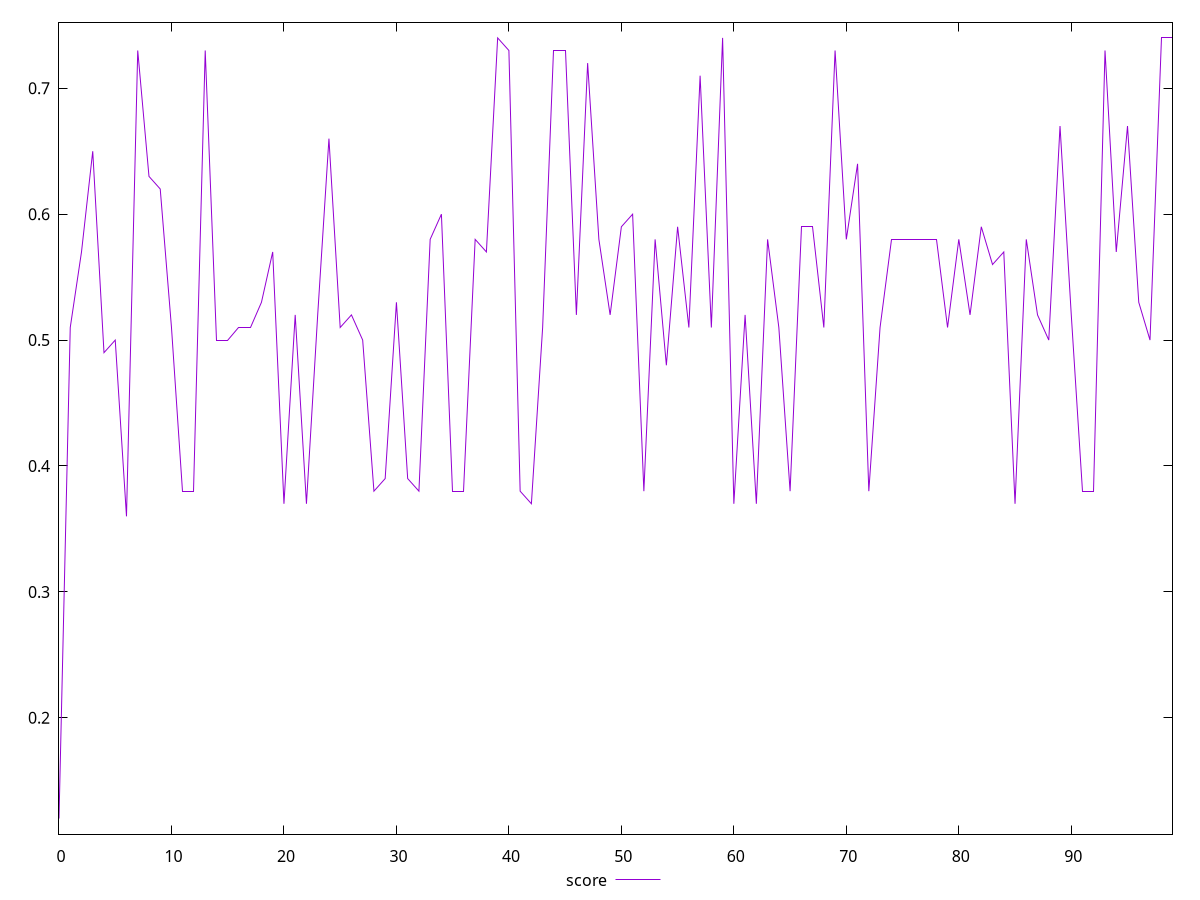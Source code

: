 reset

$score <<EOF
0 0.12
1 0.51
2 0.57
3 0.65
4 0.49
5 0.5
6 0.36
7 0.73
8 0.63
9 0.62
10 0.51
11 0.38
12 0.38
13 0.73
14 0.5
15 0.5
16 0.51
17 0.51
18 0.53
19 0.57
20 0.37
21 0.52
22 0.37
23 0.52
24 0.66
25 0.51
26 0.52
27 0.5
28 0.38
29 0.39
30 0.53
31 0.39
32 0.38
33 0.58
34 0.6
35 0.38
36 0.38
37 0.58
38 0.57
39 0.74
40 0.73
41 0.38
42 0.37
43 0.51
44 0.73
45 0.73
46 0.52
47 0.72
48 0.58
49 0.52
50 0.59
51 0.6
52 0.38
53 0.58
54 0.48
55 0.59
56 0.51
57 0.71
58 0.51
59 0.74
60 0.37
61 0.52
62 0.37
63 0.58
64 0.51
65 0.38
66 0.59
67 0.59
68 0.51
69 0.73
70 0.58
71 0.64
72 0.38
73 0.51
74 0.58
75 0.58
76 0.58
77 0.58
78 0.58
79 0.51
80 0.58
81 0.52
82 0.59
83 0.56
84 0.57
85 0.37
86 0.58
87 0.52
88 0.5
89 0.67
90 0.52
91 0.38
92 0.38
93 0.73
94 0.57
95 0.67
96 0.53
97 0.5
98 0.74
99 0.74
EOF

set key outside below
set xrange [0:99]
set yrange [0.1076:0.7524]
set trange [0.1076:0.7524]
set terminal svg size 640, 500 enhanced background rgb 'white'
set output "report_00026_2021-02-22T21:38:55.199Z/speed-index/samples/pages+cached/score/values.svg"

plot $score title "score" with line

reset
